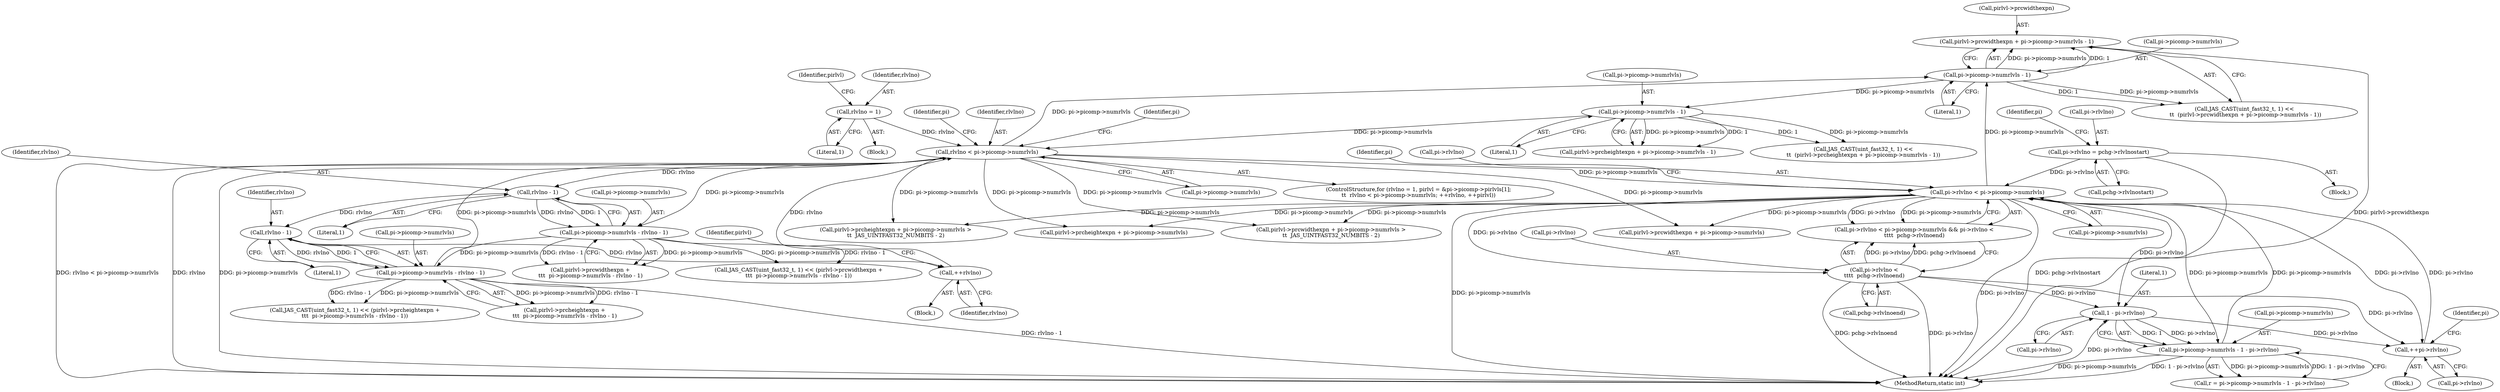 digraph "0_jasper_aa0b0f79ade5eef8b0e7a214c03f5af54b36ba7d@pointer" {
"1000235" [label="(Call,pirlvl->prcwidthexpn + pi->picomp->numrlvls - 1)"];
"1000239" [label="(Call,pi->picomp->numrlvls - 1)"];
"1000286" [label="(Call,rlvlno < pi->picomp->numrlvls)"];
"1000273" [label="(Call,rlvlno = 1)"];
"1000294" [label="(Call,++rlvlno)"];
"1000358" [label="(Call,rlvlno - 1)"];
"1000327" [label="(Call,rlvlno - 1)"];
"1000352" [label="(Call,pi->picomp->numrlvls - rlvlno - 1)"];
"1000321" [label="(Call,pi->picomp->numrlvls - rlvlno - 1)"];
"1000264" [label="(Call,pi->picomp->numrlvls - 1)"];
"1000447" [label="(Call,pi->rlvlno < pi->picomp->numrlvls)"];
"1000464" [label="(Call,++pi->rlvlno)"];
"1000456" [label="(Call,pi->rlvlno <\n\t\t\t\t  pchg->rlvlnoend)"];
"1000491" [label="(Call,1 - pi->rlvlno)"];
"1000425" [label="(Call,pi->rlvlno = pchg->rlvlnostart)"];
"1000485" [label="(Call,pi->picomp->numrlvls - 1 - pi->rlvlno)"];
"1000456" [label="(Call,pi->rlvlno <\n\t\t\t\t  pchg->rlvlnoend)"];
"1000265" [label="(Call,pi->picomp->numrlvls)"];
"1000736" [label="(MethodReturn,static int)"];
"1000274" [label="(Identifier,rlvlno)"];
"1000277" [label="(Identifier,pirlvl)"];
"1000463" [label="(Block,)"];
"1000204" [label="(Call,pirlvl->prcheightexpn + pi->picomp->numrlvls >\n\t\t  JAS_UINTFAST32_NUMBITS - 2)"];
"1000359" [label="(Identifier,rlvlno)"];
"1000486" [label="(Call,pi->picomp->numrlvls)"];
"1000235" [label="(Call,pirlvl->prcwidthexpn + pi->picomp->numrlvls - 1)"];
"1000464" [label="(Call,++pi->rlvlno)"];
"1000465" [label="(Call,pi->rlvlno)"];
"1000264" [label="(Call,pi->picomp->numrlvls - 1)"];
"1000288" [label="(Call,pi->picomp->numrlvls)"];
"1000295" [label="(Identifier,rlvlno)"];
"1000286" [label="(Call,rlvlno < pi->picomp->numrlvls)"];
"1000447" [label="(Call,pi->rlvlno < pi->picomp->numrlvls)"];
"1000297" [label="(Identifier,pirlvl)"];
"1000425" [label="(Call,pi->rlvlno = pchg->rlvlnostart)"];
"1000275" [label="(Literal,1)"];
"1000270" [label="(Literal,1)"];
"1000205" [label="(Call,pirlvl->prcheightexpn + pi->picomp->numrlvls)"];
"1000451" [label="(Call,pi->picomp->numrlvls)"];
"1000426" [label="(Call,pi->rlvlno)"];
"1000240" [label="(Call,pi->picomp->numrlvls)"];
"1000236" [label="(Call,pirlvl->prcwidthexpn)"];
"1000293" [label="(Block,)"];
"1000256" [label="(Call,JAS_CAST(uint_fast32_t, 1) <<\n\t\t  (pirlvl->prcheightexpn + pi->picomp->numrlvls - 1))"];
"1000328" [label="(Identifier,rlvlno)"];
"1000191" [label="(Call,pirlvl->prcwidthexpn + pi->picomp->numrlvls >\n\t\t  JAS_UINTFAST32_NUMBITS - 2)"];
"1000424" [label="(Block,)"];
"1000260" [label="(Call,pirlvl->prcheightexpn + pi->picomp->numrlvls - 1)"];
"1000322" [label="(Call,pi->picomp->numrlvls)"];
"1000483" [label="(Call,r = pi->picomp->numrlvls - 1 - pi->rlvlno)"];
"1000301" [label="(Identifier,pi)"];
"1000457" [label="(Call,pi->rlvlno)"];
"1000434" [label="(Identifier,pi)"];
"1000272" [label="(Block,)"];
"1000485" [label="(Call,pi->picomp->numrlvls - 1 - pi->rlvlno)"];
"1000493" [label="(Call,pi->rlvlno)"];
"1000470" [label="(Identifier,pi)"];
"1000294" [label="(Call,++rlvlno)"];
"1000287" [label="(Identifier,rlvlno)"];
"1000492" [label="(Literal,1)"];
"1000231" [label="(Call,JAS_CAST(uint_fast32_t, 1) <<\n \t\t  (pirlvl->prcwidthexpn + pi->picomp->numrlvls - 1))"];
"1000239" [label="(Call,pi->picomp->numrlvls - 1)"];
"1000192" [label="(Call,pirlvl->prcwidthexpn + pi->picomp->numrlvls)"];
"1000352" [label="(Call,pi->picomp->numrlvls - rlvlno - 1)"];
"1000348" [label="(Call,pirlvl->prcheightexpn +\n\t\t\t  pi->picomp->numrlvls - rlvlno - 1)"];
"1000353" [label="(Call,pi->picomp->numrlvls)"];
"1000344" [label="(Call,JAS_CAST(uint_fast32_t, 1) << (pirlvl->prcheightexpn +\n\t\t\t  pi->picomp->numrlvls - rlvlno - 1))"];
"1000313" [label="(Call,JAS_CAST(uint_fast32_t, 1) << (pirlvl->prcwidthexpn +\n\t\t\t  pi->picomp->numrlvls - rlvlno - 1))"];
"1000273" [label="(Call,rlvlno = 1)"];
"1000358" [label="(Call,rlvlno - 1)"];
"1000360" [label="(Literal,1)"];
"1000317" [label="(Call,pirlvl->prcwidthexpn +\n\t\t\t  pi->picomp->numrlvls - rlvlno - 1)"];
"1000364" [label="(Identifier,pi)"];
"1000458" [label="(Identifier,pi)"];
"1000321" [label="(Call,pi->picomp->numrlvls - rlvlno - 1)"];
"1000271" [label="(ControlStructure,for (rlvlno = 1, pirlvl = &pi->picomp->pirlvls[1];\n\t\t  rlvlno < pi->picomp->numrlvls; ++rlvlno, ++pirlvl))"];
"1000245" [label="(Literal,1)"];
"1000329" [label="(Literal,1)"];
"1000491" [label="(Call,1 - pi->rlvlno)"];
"1000429" [label="(Call,pchg->rlvlnostart)"];
"1000460" [label="(Call,pchg->rlvlnoend)"];
"1000448" [label="(Call,pi->rlvlno)"];
"1000446" [label="(Call,pi->rlvlno < pi->picomp->numrlvls && pi->rlvlno <\n\t\t\t\t  pchg->rlvlnoend)"];
"1000327" [label="(Call,rlvlno - 1)"];
"1000235" -> "1000231"  [label="AST: "];
"1000235" -> "1000239"  [label="CFG: "];
"1000236" -> "1000235"  [label="AST: "];
"1000239" -> "1000235"  [label="AST: "];
"1000231" -> "1000235"  [label="CFG: "];
"1000235" -> "1000736"  [label="DDG: pirlvl->prcwidthexpn"];
"1000239" -> "1000235"  [label="DDG: pi->picomp->numrlvls"];
"1000239" -> "1000235"  [label="DDG: 1"];
"1000239" -> "1000245"  [label="CFG: "];
"1000240" -> "1000239"  [label="AST: "];
"1000245" -> "1000239"  [label="AST: "];
"1000239" -> "1000231"  [label="DDG: pi->picomp->numrlvls"];
"1000239" -> "1000231"  [label="DDG: 1"];
"1000286" -> "1000239"  [label="DDG: pi->picomp->numrlvls"];
"1000447" -> "1000239"  [label="DDG: pi->picomp->numrlvls"];
"1000239" -> "1000264"  [label="DDG: pi->picomp->numrlvls"];
"1000286" -> "1000271"  [label="AST: "];
"1000286" -> "1000288"  [label="CFG: "];
"1000287" -> "1000286"  [label="AST: "];
"1000288" -> "1000286"  [label="AST: "];
"1000301" -> "1000286"  [label="CFG: "];
"1000364" -> "1000286"  [label="CFG: "];
"1000286" -> "1000736"  [label="DDG: rlvlno < pi->picomp->numrlvls"];
"1000286" -> "1000736"  [label="DDG: rlvlno"];
"1000286" -> "1000736"  [label="DDG: pi->picomp->numrlvls"];
"1000286" -> "1000191"  [label="DDG: pi->picomp->numrlvls"];
"1000286" -> "1000192"  [label="DDG: pi->picomp->numrlvls"];
"1000286" -> "1000204"  [label="DDG: pi->picomp->numrlvls"];
"1000286" -> "1000205"  [label="DDG: pi->picomp->numrlvls"];
"1000273" -> "1000286"  [label="DDG: rlvlno"];
"1000294" -> "1000286"  [label="DDG: rlvlno"];
"1000352" -> "1000286"  [label="DDG: pi->picomp->numrlvls"];
"1000264" -> "1000286"  [label="DDG: pi->picomp->numrlvls"];
"1000286" -> "1000321"  [label="DDG: pi->picomp->numrlvls"];
"1000286" -> "1000327"  [label="DDG: rlvlno"];
"1000286" -> "1000447"  [label="DDG: pi->picomp->numrlvls"];
"1000273" -> "1000272"  [label="AST: "];
"1000273" -> "1000275"  [label="CFG: "];
"1000274" -> "1000273"  [label="AST: "];
"1000275" -> "1000273"  [label="AST: "];
"1000277" -> "1000273"  [label="CFG: "];
"1000294" -> "1000293"  [label="AST: "];
"1000294" -> "1000295"  [label="CFG: "];
"1000295" -> "1000294"  [label="AST: "];
"1000297" -> "1000294"  [label="CFG: "];
"1000358" -> "1000294"  [label="DDG: rlvlno"];
"1000358" -> "1000352"  [label="AST: "];
"1000358" -> "1000360"  [label="CFG: "];
"1000359" -> "1000358"  [label="AST: "];
"1000360" -> "1000358"  [label="AST: "];
"1000352" -> "1000358"  [label="CFG: "];
"1000358" -> "1000352"  [label="DDG: rlvlno"];
"1000358" -> "1000352"  [label="DDG: 1"];
"1000327" -> "1000358"  [label="DDG: rlvlno"];
"1000327" -> "1000321"  [label="AST: "];
"1000327" -> "1000329"  [label="CFG: "];
"1000328" -> "1000327"  [label="AST: "];
"1000329" -> "1000327"  [label="AST: "];
"1000321" -> "1000327"  [label="CFG: "];
"1000327" -> "1000321"  [label="DDG: rlvlno"];
"1000327" -> "1000321"  [label="DDG: 1"];
"1000352" -> "1000348"  [label="AST: "];
"1000353" -> "1000352"  [label="AST: "];
"1000348" -> "1000352"  [label="CFG: "];
"1000352" -> "1000736"  [label="DDG: rlvlno - 1"];
"1000352" -> "1000344"  [label="DDG: pi->picomp->numrlvls"];
"1000352" -> "1000344"  [label="DDG: rlvlno - 1"];
"1000352" -> "1000348"  [label="DDG: pi->picomp->numrlvls"];
"1000352" -> "1000348"  [label="DDG: rlvlno - 1"];
"1000321" -> "1000352"  [label="DDG: pi->picomp->numrlvls"];
"1000321" -> "1000317"  [label="AST: "];
"1000322" -> "1000321"  [label="AST: "];
"1000317" -> "1000321"  [label="CFG: "];
"1000321" -> "1000313"  [label="DDG: pi->picomp->numrlvls"];
"1000321" -> "1000313"  [label="DDG: rlvlno - 1"];
"1000321" -> "1000317"  [label="DDG: pi->picomp->numrlvls"];
"1000321" -> "1000317"  [label="DDG: rlvlno - 1"];
"1000264" -> "1000260"  [label="AST: "];
"1000264" -> "1000270"  [label="CFG: "];
"1000265" -> "1000264"  [label="AST: "];
"1000270" -> "1000264"  [label="AST: "];
"1000260" -> "1000264"  [label="CFG: "];
"1000264" -> "1000256"  [label="DDG: pi->picomp->numrlvls"];
"1000264" -> "1000256"  [label="DDG: 1"];
"1000264" -> "1000260"  [label="DDG: pi->picomp->numrlvls"];
"1000264" -> "1000260"  [label="DDG: 1"];
"1000447" -> "1000446"  [label="AST: "];
"1000447" -> "1000451"  [label="CFG: "];
"1000448" -> "1000447"  [label="AST: "];
"1000451" -> "1000447"  [label="AST: "];
"1000458" -> "1000447"  [label="CFG: "];
"1000446" -> "1000447"  [label="CFG: "];
"1000447" -> "1000736"  [label="DDG: pi->picomp->numrlvls"];
"1000447" -> "1000736"  [label="DDG: pi->rlvlno"];
"1000447" -> "1000191"  [label="DDG: pi->picomp->numrlvls"];
"1000447" -> "1000192"  [label="DDG: pi->picomp->numrlvls"];
"1000447" -> "1000204"  [label="DDG: pi->picomp->numrlvls"];
"1000447" -> "1000205"  [label="DDG: pi->picomp->numrlvls"];
"1000447" -> "1000446"  [label="DDG: pi->rlvlno"];
"1000447" -> "1000446"  [label="DDG: pi->picomp->numrlvls"];
"1000464" -> "1000447"  [label="DDG: pi->rlvlno"];
"1000425" -> "1000447"  [label="DDG: pi->rlvlno"];
"1000485" -> "1000447"  [label="DDG: pi->picomp->numrlvls"];
"1000447" -> "1000456"  [label="DDG: pi->rlvlno"];
"1000447" -> "1000464"  [label="DDG: pi->rlvlno"];
"1000447" -> "1000485"  [label="DDG: pi->picomp->numrlvls"];
"1000447" -> "1000491"  [label="DDG: pi->rlvlno"];
"1000464" -> "1000463"  [label="AST: "];
"1000464" -> "1000465"  [label="CFG: "];
"1000465" -> "1000464"  [label="AST: "];
"1000470" -> "1000464"  [label="CFG: "];
"1000456" -> "1000464"  [label="DDG: pi->rlvlno"];
"1000491" -> "1000464"  [label="DDG: pi->rlvlno"];
"1000456" -> "1000446"  [label="AST: "];
"1000456" -> "1000460"  [label="CFG: "];
"1000457" -> "1000456"  [label="AST: "];
"1000460" -> "1000456"  [label="AST: "];
"1000446" -> "1000456"  [label="CFG: "];
"1000456" -> "1000736"  [label="DDG: pchg->rlvlnoend"];
"1000456" -> "1000736"  [label="DDG: pi->rlvlno"];
"1000456" -> "1000446"  [label="DDG: pi->rlvlno"];
"1000456" -> "1000446"  [label="DDG: pchg->rlvlnoend"];
"1000456" -> "1000491"  [label="DDG: pi->rlvlno"];
"1000491" -> "1000485"  [label="AST: "];
"1000491" -> "1000493"  [label="CFG: "];
"1000492" -> "1000491"  [label="AST: "];
"1000493" -> "1000491"  [label="AST: "];
"1000485" -> "1000491"  [label="CFG: "];
"1000491" -> "1000736"  [label="DDG: pi->rlvlno"];
"1000491" -> "1000485"  [label="DDG: 1"];
"1000491" -> "1000485"  [label="DDG: pi->rlvlno"];
"1000425" -> "1000424"  [label="AST: "];
"1000425" -> "1000429"  [label="CFG: "];
"1000426" -> "1000425"  [label="AST: "];
"1000429" -> "1000425"  [label="AST: "];
"1000434" -> "1000425"  [label="CFG: "];
"1000425" -> "1000736"  [label="DDG: pchg->rlvlnostart"];
"1000485" -> "1000483"  [label="AST: "];
"1000486" -> "1000485"  [label="AST: "];
"1000483" -> "1000485"  [label="CFG: "];
"1000485" -> "1000736"  [label="DDG: pi->picomp->numrlvls"];
"1000485" -> "1000736"  [label="DDG: 1 - pi->rlvlno"];
"1000485" -> "1000483"  [label="DDG: pi->picomp->numrlvls"];
"1000485" -> "1000483"  [label="DDG: 1 - pi->rlvlno"];
}

